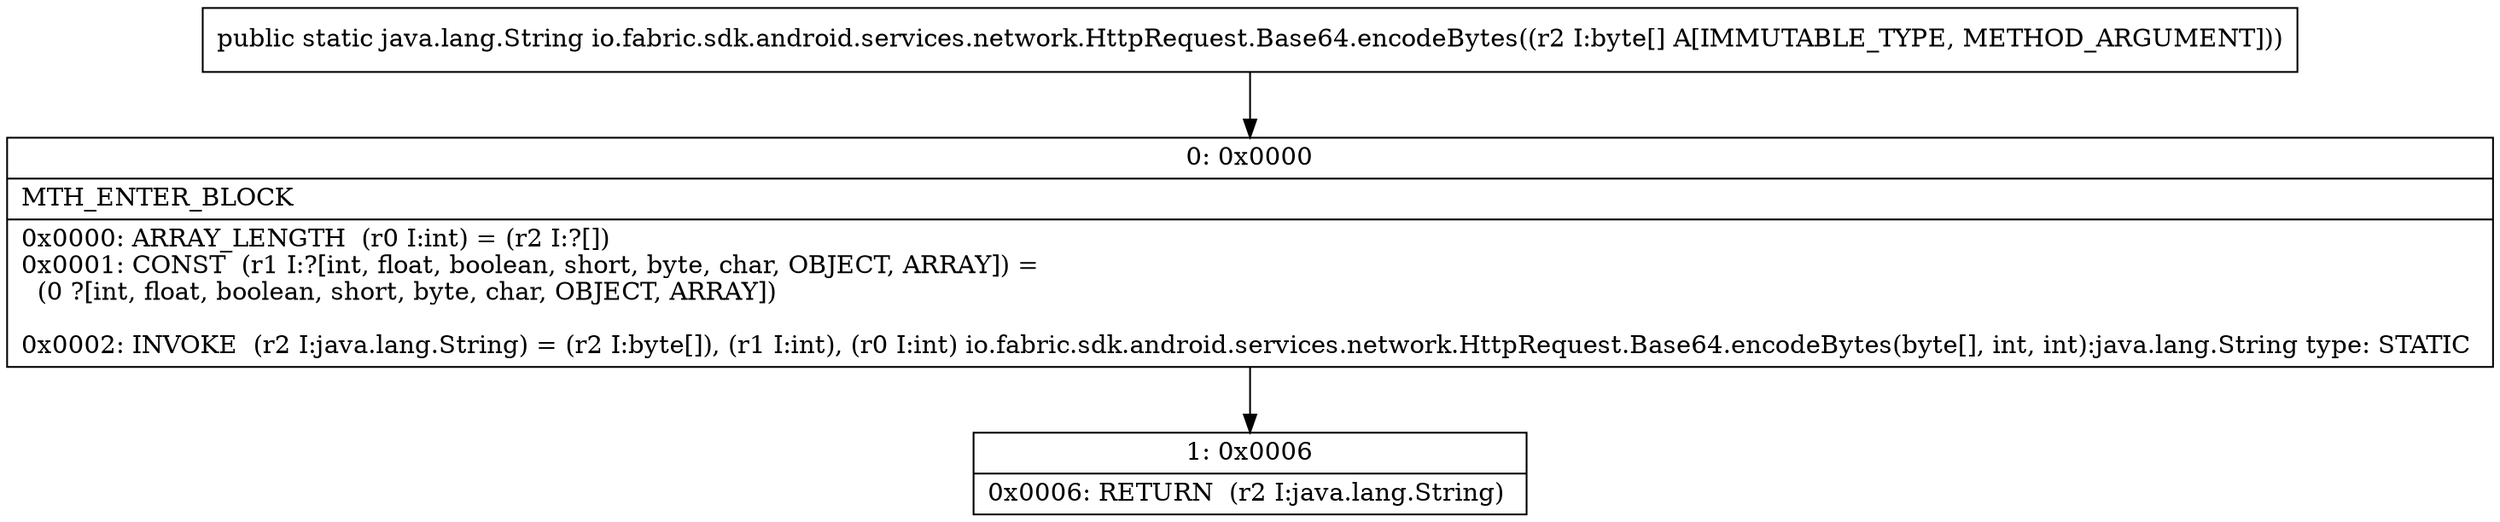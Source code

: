 digraph "CFG forio.fabric.sdk.android.services.network.HttpRequest.Base64.encodeBytes([B)Ljava\/lang\/String;" {
Node_0 [shape=record,label="{0\:\ 0x0000|MTH_ENTER_BLOCK\l|0x0000: ARRAY_LENGTH  (r0 I:int) = (r2 I:?[]) \l0x0001: CONST  (r1 I:?[int, float, boolean, short, byte, char, OBJECT, ARRAY]) = \l  (0 ?[int, float, boolean, short, byte, char, OBJECT, ARRAY])\l \l0x0002: INVOKE  (r2 I:java.lang.String) = (r2 I:byte[]), (r1 I:int), (r0 I:int) io.fabric.sdk.android.services.network.HttpRequest.Base64.encodeBytes(byte[], int, int):java.lang.String type: STATIC \l}"];
Node_1 [shape=record,label="{1\:\ 0x0006|0x0006: RETURN  (r2 I:java.lang.String) \l}"];
MethodNode[shape=record,label="{public static java.lang.String io.fabric.sdk.android.services.network.HttpRequest.Base64.encodeBytes((r2 I:byte[] A[IMMUTABLE_TYPE, METHOD_ARGUMENT])) }"];
MethodNode -> Node_0;
Node_0 -> Node_1;
}

